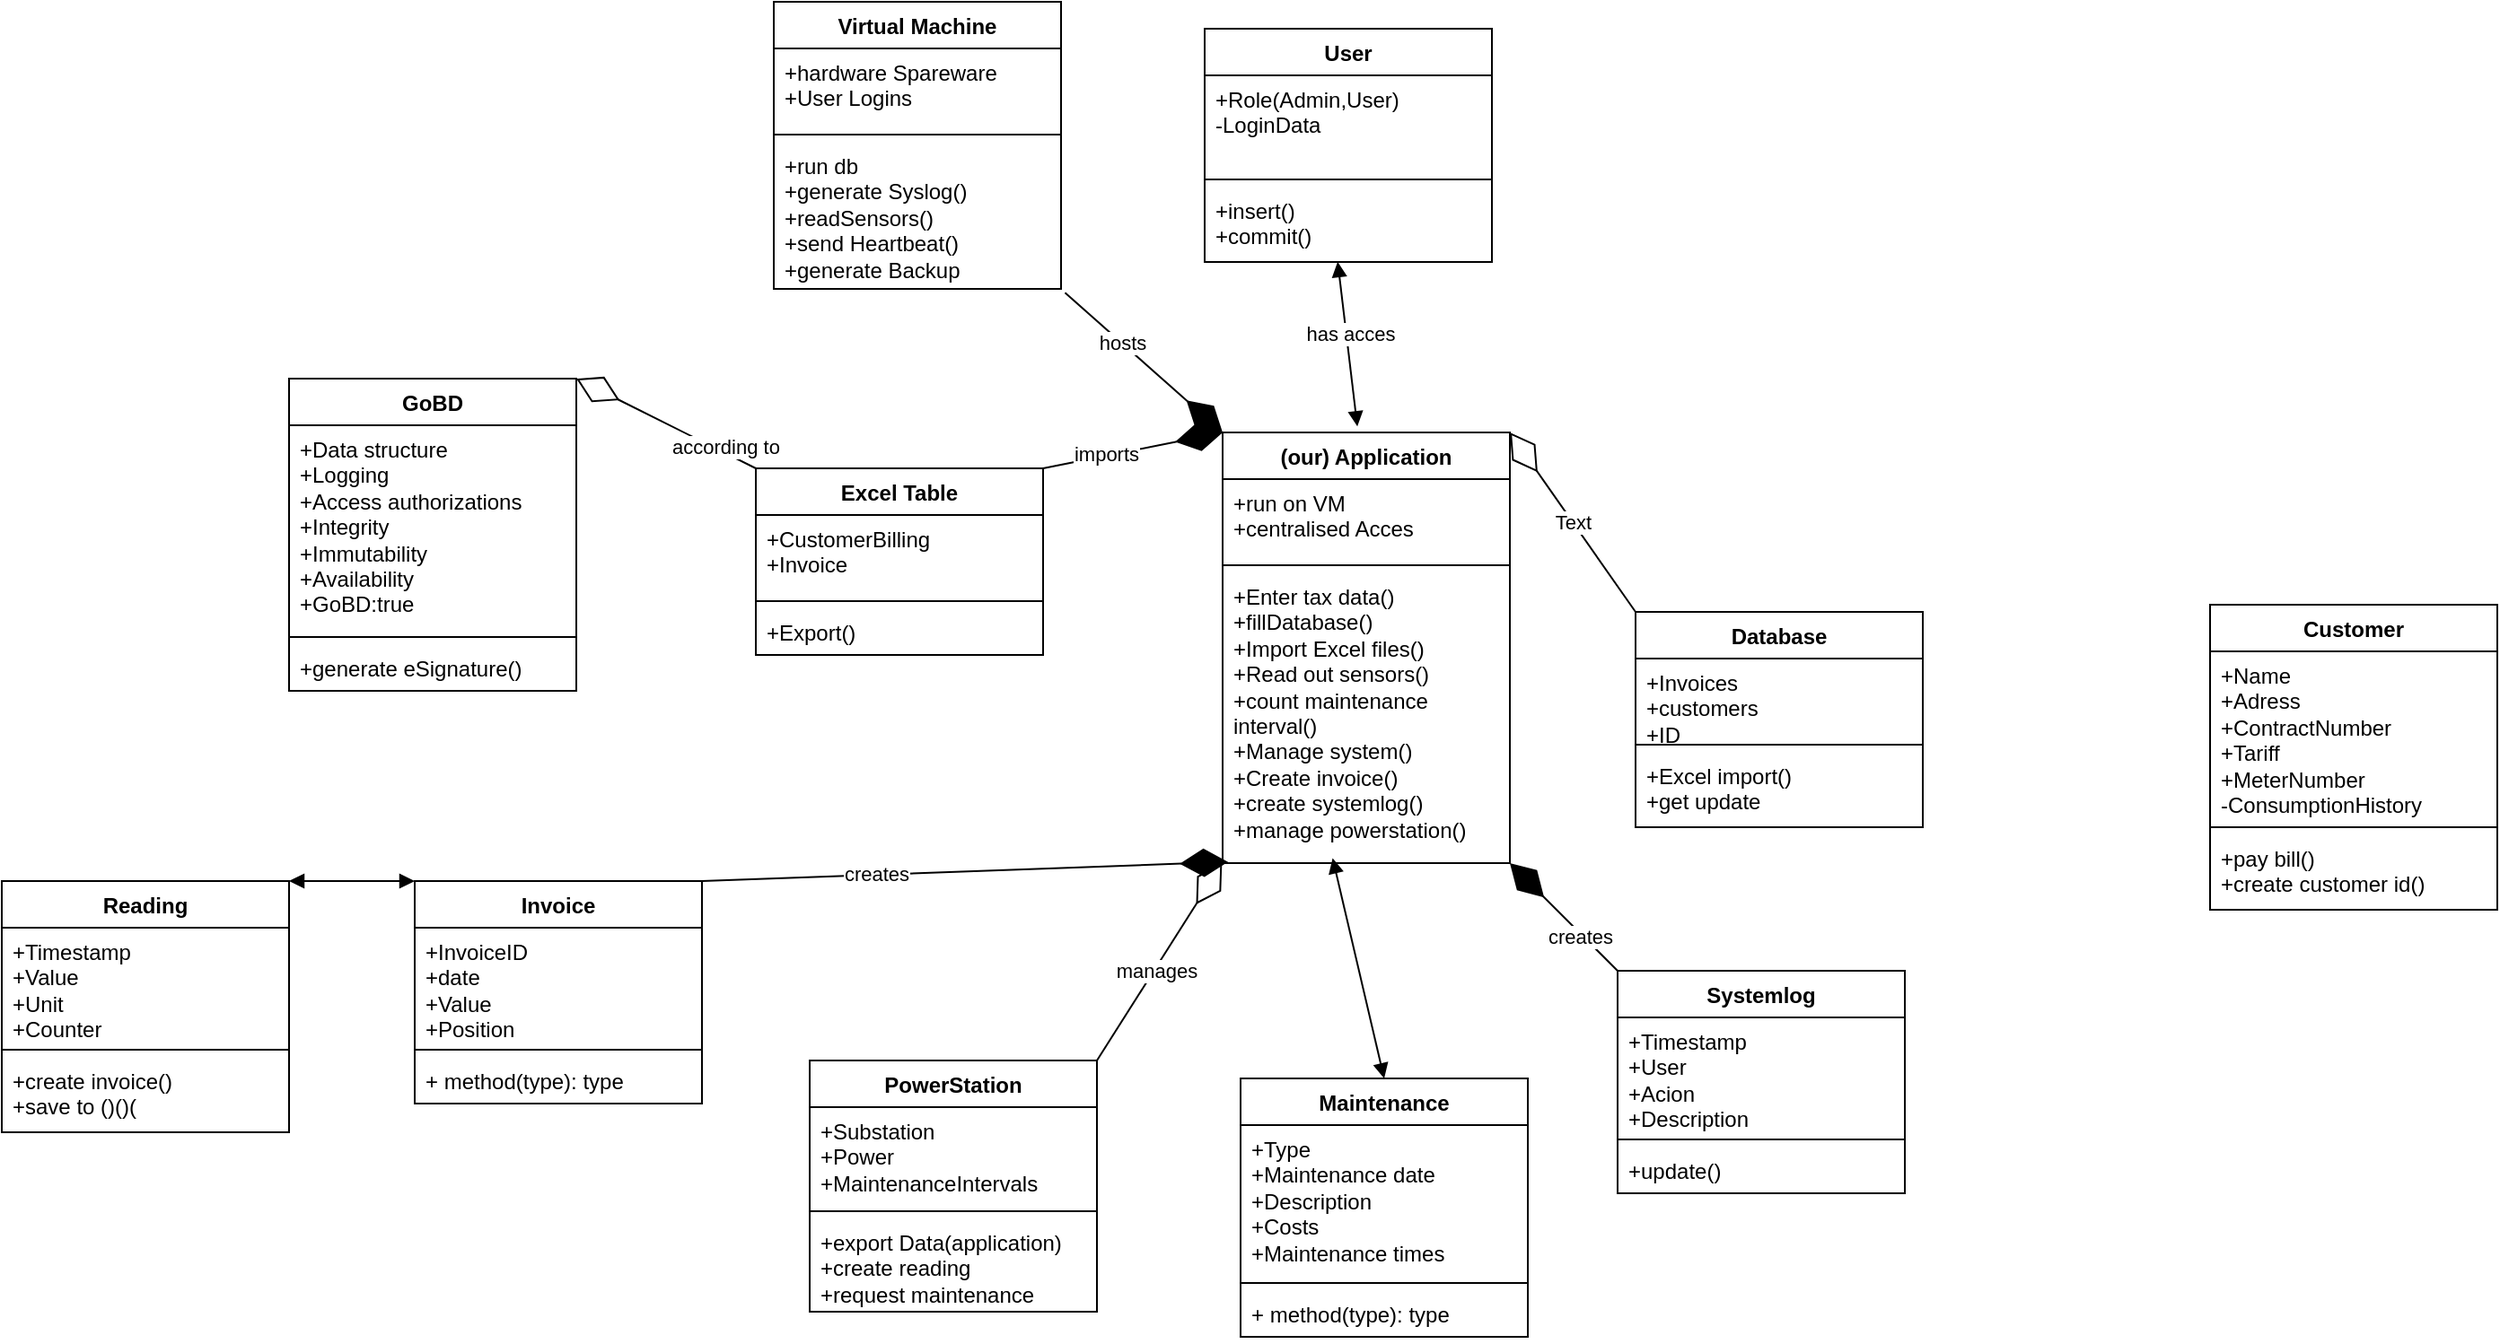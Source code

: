 <mxfile version="24.7.5">
  <diagram name="Seite-1" id="aHvB_IPBwODuhM8Xhq_G">
    <mxGraphModel dx="2592" dy="1029" grid="1" gridSize="10" guides="1" tooltips="1" connect="1" arrows="1" fold="1" page="1" pageScale="1" pageWidth="827" pageHeight="1169" math="0" shadow="0">
      <root>
        <mxCell id="0" />
        <mxCell id="1" parent="0" />
        <mxCell id="ZBBO90492bfdG4yoAvgq-25" value="Customer" style="swimlane;fontStyle=1;align=center;verticalAlign=top;childLayout=stackLayout;horizontal=1;startSize=26;horizontalStack=0;resizeParent=1;resizeParentMax=0;resizeLast=0;collapsible=1;marginBottom=0;whiteSpace=wrap;html=1;" parent="1" vertex="1">
          <mxGeometry x="960" y="386" width="160" height="170" as="geometry" />
        </mxCell>
        <mxCell id="ZBBO90492bfdG4yoAvgq-26" value="&lt;div&gt;+Name&lt;/div&gt;&lt;div&gt;+Adress&lt;/div&gt;&lt;div&gt;+ContractNumber&lt;/div&gt;&lt;div&gt;+Tariff&lt;/div&gt;&lt;div&gt;+MeterNumber&lt;/div&gt;&lt;div&gt;-ConsumptionHistory&lt;/div&gt;" style="text;strokeColor=none;fillColor=none;align=left;verticalAlign=top;spacingLeft=4;spacingRight=4;overflow=hidden;rotatable=0;points=[[0,0.5],[1,0.5]];portConstraint=eastwest;whiteSpace=wrap;html=1;" parent="ZBBO90492bfdG4yoAvgq-25" vertex="1">
          <mxGeometry y="26" width="160" height="94" as="geometry" />
        </mxCell>
        <mxCell id="ZBBO90492bfdG4yoAvgq-27" value="" style="line;strokeWidth=1;fillColor=none;align=left;verticalAlign=middle;spacingTop=-1;spacingLeft=3;spacingRight=3;rotatable=0;labelPosition=right;points=[];portConstraint=eastwest;strokeColor=inherit;" parent="ZBBO90492bfdG4yoAvgq-25" vertex="1">
          <mxGeometry y="120" width="160" height="8" as="geometry" />
        </mxCell>
        <mxCell id="ZBBO90492bfdG4yoAvgq-28" value="+pay bill()&lt;div&gt;+create customer id()&lt;/div&gt;" style="text;strokeColor=none;fillColor=none;align=left;verticalAlign=top;spacingLeft=4;spacingRight=4;overflow=hidden;rotatable=0;points=[[0,0.5],[1,0.5]];portConstraint=eastwest;whiteSpace=wrap;html=1;" parent="ZBBO90492bfdG4yoAvgq-25" vertex="1">
          <mxGeometry y="128" width="160" height="42" as="geometry" />
        </mxCell>
        <mxCell id="ZBBO90492bfdG4yoAvgq-29" value="Reading" style="swimlane;fontStyle=1;align=center;verticalAlign=top;childLayout=stackLayout;horizontal=1;startSize=26;horizontalStack=0;resizeParent=1;resizeParentMax=0;resizeLast=0;collapsible=1;marginBottom=0;whiteSpace=wrap;html=1;" parent="1" vertex="1">
          <mxGeometry x="-270" y="540" width="160" height="140" as="geometry" />
        </mxCell>
        <mxCell id="ZBBO90492bfdG4yoAvgq-30" value="&lt;div&gt;+Timestamp&lt;/div&gt;&lt;div&gt;+Value&lt;/div&gt;&lt;div&gt;+Unit&lt;/div&gt;&lt;div&gt;+Counter&lt;br&gt;&lt;/div&gt;" style="text;strokeColor=none;fillColor=none;align=left;verticalAlign=top;spacingLeft=4;spacingRight=4;overflow=hidden;rotatable=0;points=[[0,0.5],[1,0.5]];portConstraint=eastwest;whiteSpace=wrap;html=1;" parent="ZBBO90492bfdG4yoAvgq-29" vertex="1">
          <mxGeometry y="26" width="160" height="64" as="geometry" />
        </mxCell>
        <mxCell id="ZBBO90492bfdG4yoAvgq-31" value="" style="line;strokeWidth=1;fillColor=none;align=left;verticalAlign=middle;spacingTop=-1;spacingLeft=3;spacingRight=3;rotatable=0;labelPosition=right;points=[];portConstraint=eastwest;strokeColor=inherit;" parent="ZBBO90492bfdG4yoAvgq-29" vertex="1">
          <mxGeometry y="90" width="160" height="8" as="geometry" />
        </mxCell>
        <mxCell id="ZBBO90492bfdG4yoAvgq-32" value="&lt;div&gt;+create invoice()&lt;/div&gt;&lt;div&gt;+save to ()()(&lt;br&gt;&lt;/div&gt;&lt;div&gt;&lt;br&gt;&lt;/div&gt;" style="text;strokeColor=none;fillColor=none;align=left;verticalAlign=top;spacingLeft=4;spacingRight=4;overflow=hidden;rotatable=0;points=[[0,0.5],[1,0.5]];portConstraint=eastwest;whiteSpace=wrap;html=1;" parent="ZBBO90492bfdG4yoAvgq-29" vertex="1">
          <mxGeometry y="98" width="160" height="42" as="geometry" />
        </mxCell>
        <mxCell id="ZBBO90492bfdG4yoAvgq-33" value="Invoice" style="swimlane;fontStyle=1;align=center;verticalAlign=top;childLayout=stackLayout;horizontal=1;startSize=26;horizontalStack=0;resizeParent=1;resizeParentMax=0;resizeLast=0;collapsible=1;marginBottom=0;whiteSpace=wrap;html=1;" parent="1" vertex="1">
          <mxGeometry x="-40" y="540" width="160" height="124" as="geometry" />
        </mxCell>
        <mxCell id="ZBBO90492bfdG4yoAvgq-34" value="&lt;div&gt;+InvoiceID&lt;br&gt;&lt;/div&gt;&lt;div&gt;+date&lt;/div&gt;&lt;div&gt;+Value&lt;/div&gt;&lt;div&gt;+Position&lt;br&gt;&lt;/div&gt;" style="text;strokeColor=none;fillColor=none;align=left;verticalAlign=top;spacingLeft=4;spacingRight=4;overflow=hidden;rotatable=0;points=[[0,0.5],[1,0.5]];portConstraint=eastwest;whiteSpace=wrap;html=1;" parent="ZBBO90492bfdG4yoAvgq-33" vertex="1">
          <mxGeometry y="26" width="160" height="64" as="geometry" />
        </mxCell>
        <mxCell id="ZBBO90492bfdG4yoAvgq-35" value="" style="line;strokeWidth=1;fillColor=none;align=left;verticalAlign=middle;spacingTop=-1;spacingLeft=3;spacingRight=3;rotatable=0;labelPosition=right;points=[];portConstraint=eastwest;strokeColor=inherit;" parent="ZBBO90492bfdG4yoAvgq-33" vertex="1">
          <mxGeometry y="90" width="160" height="8" as="geometry" />
        </mxCell>
        <mxCell id="ZBBO90492bfdG4yoAvgq-36" value="+ method(type): type" style="text;strokeColor=none;fillColor=none;align=left;verticalAlign=top;spacingLeft=4;spacingRight=4;overflow=hidden;rotatable=0;points=[[0,0.5],[1,0.5]];portConstraint=eastwest;whiteSpace=wrap;html=1;" parent="ZBBO90492bfdG4yoAvgq-33" vertex="1">
          <mxGeometry y="98" width="160" height="26" as="geometry" />
        </mxCell>
        <mxCell id="ZBBO90492bfdG4yoAvgq-41" value="Maintenance" style="swimlane;fontStyle=1;align=center;verticalAlign=top;childLayout=stackLayout;horizontal=1;startSize=26;horizontalStack=0;resizeParent=1;resizeParentMax=0;resizeLast=0;collapsible=1;marginBottom=0;whiteSpace=wrap;html=1;" parent="1" vertex="1">
          <mxGeometry x="420" y="650" width="160" height="144" as="geometry" />
        </mxCell>
        <mxCell id="ZBBO90492bfdG4yoAvgq-42" value="+Type&lt;br&gt;+Maintenance date&lt;br&gt;+Description&lt;br&gt;+Costs&lt;br&gt;+Maintenance times" style="text;strokeColor=none;fillColor=none;align=left;verticalAlign=top;spacingLeft=4;spacingRight=4;overflow=hidden;rotatable=0;points=[[0,0.5],[1,0.5]];portConstraint=eastwest;whiteSpace=wrap;html=1;" parent="ZBBO90492bfdG4yoAvgq-41" vertex="1">
          <mxGeometry y="26" width="160" height="84" as="geometry" />
        </mxCell>
        <mxCell id="ZBBO90492bfdG4yoAvgq-43" value="" style="line;strokeWidth=1;fillColor=none;align=left;verticalAlign=middle;spacingTop=-1;spacingLeft=3;spacingRight=3;rotatable=0;labelPosition=right;points=[];portConstraint=eastwest;strokeColor=inherit;" parent="ZBBO90492bfdG4yoAvgq-41" vertex="1">
          <mxGeometry y="110" width="160" height="8" as="geometry" />
        </mxCell>
        <mxCell id="ZBBO90492bfdG4yoAvgq-44" value="+ method(type): type" style="text;strokeColor=none;fillColor=none;align=left;verticalAlign=top;spacingLeft=4;spacingRight=4;overflow=hidden;rotatable=0;points=[[0,0.5],[1,0.5]];portConstraint=eastwest;whiteSpace=wrap;html=1;" parent="ZBBO90492bfdG4yoAvgq-41" vertex="1">
          <mxGeometry y="118" width="160" height="26" as="geometry" />
        </mxCell>
        <mxCell id="ZBBO90492bfdG4yoAvgq-45" value="User" style="swimlane;fontStyle=1;align=center;verticalAlign=top;childLayout=stackLayout;horizontal=1;startSize=26;horizontalStack=0;resizeParent=1;resizeParentMax=0;resizeLast=0;collapsible=1;marginBottom=0;whiteSpace=wrap;html=1;" parent="1" vertex="1">
          <mxGeometry x="400" y="65" width="160" height="130" as="geometry" />
        </mxCell>
        <mxCell id="ZBBO90492bfdG4yoAvgq-46" value="&lt;div&gt;+Role(Admin,User)&lt;/div&gt;&lt;div&gt;-LoginData&lt;br&gt;&lt;/div&gt;" style="text;strokeColor=none;fillColor=none;align=left;verticalAlign=top;spacingLeft=4;spacingRight=4;overflow=hidden;rotatable=0;points=[[0,0.5],[1,0.5]];portConstraint=eastwest;whiteSpace=wrap;html=1;" parent="ZBBO90492bfdG4yoAvgq-45" vertex="1">
          <mxGeometry y="26" width="160" height="54" as="geometry" />
        </mxCell>
        <mxCell id="ZBBO90492bfdG4yoAvgq-47" value="" style="line;strokeWidth=1;fillColor=none;align=left;verticalAlign=middle;spacingTop=-1;spacingLeft=3;spacingRight=3;rotatable=0;labelPosition=right;points=[];portConstraint=eastwest;strokeColor=inherit;" parent="ZBBO90492bfdG4yoAvgq-45" vertex="1">
          <mxGeometry y="80" width="160" height="8" as="geometry" />
        </mxCell>
        <mxCell id="ZBBO90492bfdG4yoAvgq-48" value="&lt;div&gt;+insert()&lt;/div&gt;&lt;div&gt;+commit()&lt;br&gt;&lt;/div&gt;" style="text;strokeColor=none;fillColor=none;align=left;verticalAlign=top;spacingLeft=4;spacingRight=4;overflow=hidden;rotatable=0;points=[[0,0.5],[1,0.5]];portConstraint=eastwest;whiteSpace=wrap;html=1;" parent="ZBBO90492bfdG4yoAvgq-45" vertex="1">
          <mxGeometry y="88" width="160" height="42" as="geometry" />
        </mxCell>
        <mxCell id="ZBBO90492bfdG4yoAvgq-49" value="Systemlog" style="swimlane;fontStyle=1;align=center;verticalAlign=top;childLayout=stackLayout;horizontal=1;startSize=26;horizontalStack=0;resizeParent=1;resizeParentMax=0;resizeLast=0;collapsible=1;marginBottom=0;whiteSpace=wrap;html=1;" parent="1" vertex="1">
          <mxGeometry x="630" y="590" width="160" height="124" as="geometry" />
        </mxCell>
        <mxCell id="ZBBO90492bfdG4yoAvgq-50" value="&lt;div&gt;+Timestamp&lt;/div&gt;&lt;div&gt;+User&lt;/div&gt;&lt;div&gt;+Acion&lt;/div&gt;&lt;div&gt;+Description&lt;br&gt;&lt;/div&gt;" style="text;strokeColor=none;fillColor=none;align=left;verticalAlign=top;spacingLeft=4;spacingRight=4;overflow=hidden;rotatable=0;points=[[0,0.5],[1,0.5]];portConstraint=eastwest;whiteSpace=wrap;html=1;" parent="ZBBO90492bfdG4yoAvgq-49" vertex="1">
          <mxGeometry y="26" width="160" height="64" as="geometry" />
        </mxCell>
        <mxCell id="ZBBO90492bfdG4yoAvgq-51" value="" style="line;strokeWidth=1;fillColor=none;align=left;verticalAlign=middle;spacingTop=-1;spacingLeft=3;spacingRight=3;rotatable=0;labelPosition=right;points=[];portConstraint=eastwest;strokeColor=inherit;" parent="ZBBO90492bfdG4yoAvgq-49" vertex="1">
          <mxGeometry y="90" width="160" height="8" as="geometry" />
        </mxCell>
        <mxCell id="ZBBO90492bfdG4yoAvgq-52" value="+update()" style="text;strokeColor=none;fillColor=none;align=left;verticalAlign=top;spacingLeft=4;spacingRight=4;overflow=hidden;rotatable=0;points=[[0,0.5],[1,0.5]];portConstraint=eastwest;whiteSpace=wrap;html=1;" parent="ZBBO90492bfdG4yoAvgq-49" vertex="1">
          <mxGeometry y="98" width="160" height="26" as="geometry" />
        </mxCell>
        <mxCell id="ZBBO90492bfdG4yoAvgq-57" value="Database" style="swimlane;fontStyle=1;align=center;verticalAlign=top;childLayout=stackLayout;horizontal=1;startSize=26;horizontalStack=0;resizeParent=1;resizeParentMax=0;resizeLast=0;collapsible=1;marginBottom=0;whiteSpace=wrap;html=1;" parent="1" vertex="1">
          <mxGeometry x="640" y="390" width="160" height="120" as="geometry" />
        </mxCell>
        <mxCell id="ZBBO90492bfdG4yoAvgq-58" value="&lt;div&gt;+Invoices&lt;/div&gt;&lt;div&gt;+customers&lt;br&gt;&lt;/div&gt;&lt;div&gt;+ID&lt;/div&gt;" style="text;strokeColor=none;fillColor=none;align=left;verticalAlign=top;spacingLeft=4;spacingRight=4;overflow=hidden;rotatable=0;points=[[0,0.5],[1,0.5]];portConstraint=eastwest;whiteSpace=wrap;html=1;" parent="ZBBO90492bfdG4yoAvgq-57" vertex="1">
          <mxGeometry y="26" width="160" height="44" as="geometry" />
        </mxCell>
        <mxCell id="ZBBO90492bfdG4yoAvgq-59" value="" style="line;strokeWidth=1;fillColor=none;align=left;verticalAlign=middle;spacingTop=-1;spacingLeft=3;spacingRight=3;rotatable=0;labelPosition=right;points=[];portConstraint=eastwest;strokeColor=inherit;" parent="ZBBO90492bfdG4yoAvgq-57" vertex="1">
          <mxGeometry y="70" width="160" height="8" as="geometry" />
        </mxCell>
        <mxCell id="ZBBO90492bfdG4yoAvgq-60" value="&lt;div&gt;+Excel import()&lt;/div&gt;&lt;div&gt;+get update&lt;br&gt;&lt;/div&gt;" style="text;strokeColor=none;fillColor=none;align=left;verticalAlign=top;spacingLeft=4;spacingRight=4;overflow=hidden;rotatable=0;points=[[0,0.5],[1,0.5]];portConstraint=eastwest;whiteSpace=wrap;html=1;" parent="ZBBO90492bfdG4yoAvgq-57" vertex="1">
          <mxGeometry y="78" width="160" height="42" as="geometry" />
        </mxCell>
        <mxCell id="ZBBO90492bfdG4yoAvgq-61" value="Virtual Machine" style="swimlane;fontStyle=1;align=center;verticalAlign=top;childLayout=stackLayout;horizontal=1;startSize=26;horizontalStack=0;resizeParent=1;resizeParentMax=0;resizeLast=0;collapsible=1;marginBottom=0;whiteSpace=wrap;html=1;" parent="1" vertex="1">
          <mxGeometry x="160" y="50" width="160" height="160" as="geometry" />
        </mxCell>
        <mxCell id="ZBBO90492bfdG4yoAvgq-62" value="&lt;div&gt;+hardware Spareware&lt;/div&gt;&lt;div&gt;+User Logins&lt;br&gt;&lt;/div&gt;" style="text;strokeColor=none;fillColor=none;align=left;verticalAlign=top;spacingLeft=4;spacingRight=4;overflow=hidden;rotatable=0;points=[[0,0.5],[1,0.5]];portConstraint=eastwest;whiteSpace=wrap;html=1;" parent="ZBBO90492bfdG4yoAvgq-61" vertex="1">
          <mxGeometry y="26" width="160" height="44" as="geometry" />
        </mxCell>
        <mxCell id="ZBBO90492bfdG4yoAvgq-63" value="" style="line;strokeWidth=1;fillColor=none;align=left;verticalAlign=middle;spacingTop=-1;spacingLeft=3;spacingRight=3;rotatable=0;labelPosition=right;points=[];portConstraint=eastwest;strokeColor=inherit;" parent="ZBBO90492bfdG4yoAvgq-61" vertex="1">
          <mxGeometry y="70" width="160" height="8" as="geometry" />
        </mxCell>
        <mxCell id="ZBBO90492bfdG4yoAvgq-64" value="&lt;div&gt;+run db&lt;br&gt;&lt;/div&gt;&lt;div&gt;+generate Syslog()&lt;/div&gt;&lt;div&gt;+readSensors()&lt;/div&gt;&lt;div&gt;+send Heartbeat()&lt;/div&gt;&lt;div&gt;+generate Backup&lt;br&gt;&lt;/div&gt;" style="text;strokeColor=none;fillColor=none;align=left;verticalAlign=top;spacingLeft=4;spacingRight=4;overflow=hidden;rotatable=0;points=[[0,0.5],[1,0.5]];portConstraint=eastwest;whiteSpace=wrap;html=1;" parent="ZBBO90492bfdG4yoAvgq-61" vertex="1">
          <mxGeometry y="78" width="160" height="82" as="geometry" />
        </mxCell>
        <mxCell id="VF4ZLNEH07NSgRviTgvj-1" value="GoBD" style="swimlane;fontStyle=1;align=center;verticalAlign=top;childLayout=stackLayout;horizontal=1;startSize=26;horizontalStack=0;resizeParent=1;resizeParentMax=0;resizeLast=0;collapsible=1;marginBottom=0;whiteSpace=wrap;html=1;" parent="1" vertex="1">
          <mxGeometry x="-110" y="260" width="160" height="174" as="geometry" />
        </mxCell>
        <mxCell id="VF4ZLNEH07NSgRviTgvj-2" value="+Data structure&lt;br&gt;+Logging&lt;br&gt;+Access authorizations&lt;br&gt;+Integrity&lt;br&gt;+Immutability&lt;br&gt;+Availability&lt;div&gt;+GoBD:true&lt;/div&gt;" style="text;strokeColor=none;fillColor=none;align=left;verticalAlign=top;spacingLeft=4;spacingRight=4;overflow=hidden;rotatable=0;points=[[0,0.5],[1,0.5]];portConstraint=eastwest;whiteSpace=wrap;html=1;" parent="VF4ZLNEH07NSgRviTgvj-1" vertex="1">
          <mxGeometry y="26" width="160" height="114" as="geometry" />
        </mxCell>
        <mxCell id="VF4ZLNEH07NSgRviTgvj-3" value="" style="line;strokeWidth=1;fillColor=none;align=left;verticalAlign=middle;spacingTop=-1;spacingLeft=3;spacingRight=3;rotatable=0;labelPosition=right;points=[];portConstraint=eastwest;strokeColor=inherit;" parent="VF4ZLNEH07NSgRviTgvj-1" vertex="1">
          <mxGeometry y="140" width="160" height="8" as="geometry" />
        </mxCell>
        <mxCell id="VF4ZLNEH07NSgRviTgvj-4" value="+generate eSignature()" style="text;strokeColor=none;fillColor=none;align=left;verticalAlign=top;spacingLeft=4;spacingRight=4;overflow=hidden;rotatable=0;points=[[0,0.5],[1,0.5]];portConstraint=eastwest;whiteSpace=wrap;html=1;" parent="VF4ZLNEH07NSgRviTgvj-1" vertex="1">
          <mxGeometry y="148" width="160" height="26" as="geometry" />
        </mxCell>
        <mxCell id="VF4ZLNEH07NSgRviTgvj-5" value="(our) Application " style="swimlane;fontStyle=1;align=center;verticalAlign=top;childLayout=stackLayout;horizontal=1;startSize=26;horizontalStack=0;resizeParent=1;resizeParentMax=0;resizeLast=0;collapsible=1;marginBottom=0;whiteSpace=wrap;html=1;" parent="1" vertex="1">
          <mxGeometry x="410" y="290" width="160" height="240" as="geometry" />
        </mxCell>
        <mxCell id="VF4ZLNEH07NSgRviTgvj-6" value="&lt;div&gt;+run on VM&lt;/div&gt;&lt;div&gt;+centralised Acces&lt;br&gt;&lt;/div&gt;" style="text;strokeColor=none;fillColor=none;align=left;verticalAlign=top;spacingLeft=4;spacingRight=4;overflow=hidden;rotatable=0;points=[[0,0.5],[1,0.5]];portConstraint=eastwest;whiteSpace=wrap;html=1;" parent="VF4ZLNEH07NSgRviTgvj-5" vertex="1">
          <mxGeometry y="26" width="160" height="44" as="geometry" />
        </mxCell>
        <mxCell id="VF4ZLNEH07NSgRviTgvj-7" value="" style="line;strokeWidth=1;fillColor=none;align=left;verticalAlign=middle;spacingTop=-1;spacingLeft=3;spacingRight=3;rotatable=0;labelPosition=right;points=[];portConstraint=eastwest;strokeColor=inherit;" parent="VF4ZLNEH07NSgRviTgvj-5" vertex="1">
          <mxGeometry y="70" width="160" height="8" as="geometry" />
        </mxCell>
        <mxCell id="VF4ZLNEH07NSgRviTgvj-8" value="+Enter tax data()&lt;br&gt;+fillDatabase()&lt;br&gt;+Import Excel files()&lt;br&gt;+Read out sensors()&lt;br&gt;+count maintenance interval()&lt;br&gt;+Manage system()&lt;br&gt;+Create invoice()&lt;div&gt;+create systemlog()&lt;br&gt;&lt;div&gt;+manage powerstation()&lt;/div&gt;&lt;/div&gt;" style="text;strokeColor=none;fillColor=none;align=left;verticalAlign=top;spacingLeft=4;spacingRight=4;overflow=hidden;rotatable=0;points=[[0,0.5],[1,0.5]];portConstraint=eastwest;whiteSpace=wrap;html=1;" parent="VF4ZLNEH07NSgRviTgvj-5" vertex="1">
          <mxGeometry y="78" width="160" height="162" as="geometry" />
        </mxCell>
        <mxCell id="4zU0zEFNwCVZivAdMPrO-1" value="PowerStation" style="swimlane;fontStyle=1;align=center;verticalAlign=top;childLayout=stackLayout;horizontal=1;startSize=26;horizontalStack=0;resizeParent=1;resizeParentMax=0;resizeLast=0;collapsible=1;marginBottom=0;whiteSpace=wrap;html=1;" parent="1" vertex="1">
          <mxGeometry x="180" y="640" width="160" height="140" as="geometry" />
        </mxCell>
        <mxCell id="4zU0zEFNwCVZivAdMPrO-2" value="&lt;div&gt;+Substation&lt;/div&gt;&lt;div&gt;+Power&lt;/div&gt;&lt;div&gt;+MaintenanceIntervals&lt;br&gt;&lt;/div&gt;" style="text;strokeColor=none;fillColor=none;align=left;verticalAlign=top;spacingLeft=4;spacingRight=4;overflow=hidden;rotatable=0;points=[[0,0.5],[1,0.5]];portConstraint=eastwest;whiteSpace=wrap;html=1;" parent="4zU0zEFNwCVZivAdMPrO-1" vertex="1">
          <mxGeometry y="26" width="160" height="54" as="geometry" />
        </mxCell>
        <mxCell id="4zU0zEFNwCVZivAdMPrO-3" value="" style="line;strokeWidth=1;fillColor=none;align=left;verticalAlign=middle;spacingTop=-1;spacingLeft=3;spacingRight=3;rotatable=0;labelPosition=right;points=[];portConstraint=eastwest;strokeColor=inherit;" parent="4zU0zEFNwCVZivAdMPrO-1" vertex="1">
          <mxGeometry y="80" width="160" height="8" as="geometry" />
        </mxCell>
        <mxCell id="4zU0zEFNwCVZivAdMPrO-4" value="&lt;div&gt;+export Data(application)&lt;/div&gt;&lt;div&gt;+create reading&lt;br&gt;&lt;/div&gt;&lt;div&gt;+request maintenance&lt;/div&gt;" style="text;strokeColor=none;fillColor=none;align=left;verticalAlign=top;spacingLeft=4;spacingRight=4;overflow=hidden;rotatable=0;points=[[0,0.5],[1,0.5]];portConstraint=eastwest;whiteSpace=wrap;html=1;" parent="4zU0zEFNwCVZivAdMPrO-1" vertex="1">
          <mxGeometry y="88" width="160" height="52" as="geometry" />
        </mxCell>
        <mxCell id="4zU0zEFNwCVZivAdMPrO-5" value="Excel Table" style="swimlane;fontStyle=1;align=center;verticalAlign=top;childLayout=stackLayout;horizontal=1;startSize=26;horizontalStack=0;resizeParent=1;resizeParentMax=0;resizeLast=0;collapsible=1;marginBottom=0;whiteSpace=wrap;html=1;" parent="1" vertex="1">
          <mxGeometry x="150" y="310" width="160" height="104" as="geometry" />
        </mxCell>
        <mxCell id="4zU0zEFNwCVZivAdMPrO-6" value="&lt;div&gt;+CustomerBilling&lt;/div&gt;&lt;div&gt;+Invoice&lt;br&gt;&lt;/div&gt;" style="text;strokeColor=none;fillColor=none;align=left;verticalAlign=top;spacingLeft=4;spacingRight=4;overflow=hidden;rotatable=0;points=[[0,0.5],[1,0.5]];portConstraint=eastwest;whiteSpace=wrap;html=1;" parent="4zU0zEFNwCVZivAdMPrO-5" vertex="1">
          <mxGeometry y="26" width="160" height="44" as="geometry" />
        </mxCell>
        <mxCell id="4zU0zEFNwCVZivAdMPrO-7" value="" style="line;strokeWidth=1;fillColor=none;align=left;verticalAlign=middle;spacingTop=-1;spacingLeft=3;spacingRight=3;rotatable=0;labelPosition=right;points=[];portConstraint=eastwest;strokeColor=inherit;" parent="4zU0zEFNwCVZivAdMPrO-5" vertex="1">
          <mxGeometry y="70" width="160" height="8" as="geometry" />
        </mxCell>
        <mxCell id="4zU0zEFNwCVZivAdMPrO-8" value="+Export()" style="text;strokeColor=none;fillColor=none;align=left;verticalAlign=top;spacingLeft=4;spacingRight=4;overflow=hidden;rotatable=0;points=[[0,0.5],[1,0.5]];portConstraint=eastwest;whiteSpace=wrap;html=1;" parent="4zU0zEFNwCVZivAdMPrO-5" vertex="1">
          <mxGeometry y="78" width="160" height="26" as="geometry" />
        </mxCell>
        <mxCell id="4zU0zEFNwCVZivAdMPrO-9" value="" style="endArrow=diamondThin;endFill=0;endSize=24;html=1;rounded=0;exitX=0;exitY=0;exitDx=0;exitDy=0;entryX=1;entryY=0;entryDx=0;entryDy=0;" parent="1" source="ZBBO90492bfdG4yoAvgq-57" target="VF4ZLNEH07NSgRviTgvj-5" edge="1">
          <mxGeometry width="160" relative="1" as="geometry">
            <mxPoint x="570" y="540" as="sourcePoint" />
            <mxPoint x="660" y="280" as="targetPoint" />
          </mxGeometry>
        </mxCell>
        <mxCell id="4zU0zEFNwCVZivAdMPrO-12" value="Text" style="edgeLabel;html=1;align=center;verticalAlign=middle;resizable=0;points=[];" parent="4zU0zEFNwCVZivAdMPrO-9" vertex="1" connectable="0">
          <mxGeometry x="-0.004" relative="1" as="geometry">
            <mxPoint as="offset" />
          </mxGeometry>
        </mxCell>
        <mxCell id="4zU0zEFNwCVZivAdMPrO-10" value="" style="endArrow=diamondThin;endFill=1;endSize=24;html=1;rounded=0;exitX=1;exitY=0;exitDx=0;exitDy=0;entryX=0.019;entryY=0.996;entryDx=0;entryDy=0;entryPerimeter=0;" parent="1" source="ZBBO90492bfdG4yoAvgq-33" target="VF4ZLNEH07NSgRviTgvj-8" edge="1">
          <mxGeometry width="160" relative="1" as="geometry">
            <mxPoint x="370" y="730" as="sourcePoint" />
            <mxPoint x="270" y="480" as="targetPoint" />
          </mxGeometry>
        </mxCell>
        <mxCell id="4zU0zEFNwCVZivAdMPrO-11" value="creates" style="edgeLabel;html=1;align=center;verticalAlign=middle;resizable=0;points=[];" parent="4zU0zEFNwCVZivAdMPrO-10" vertex="1" connectable="0">
          <mxGeometry x="-0.339" y="1" relative="1" as="geometry">
            <mxPoint as="offset" />
          </mxGeometry>
        </mxCell>
        <mxCell id="MdBIhFHOUfNdPn80uGgL-1" value="" style="endArrow=diamondThin;endFill=0;endSize=24;html=1;rounded=0;exitX=1;exitY=0;exitDx=0;exitDy=0;entryX=-0.002;entryY=1.001;entryDx=0;entryDy=0;entryPerimeter=0;" parent="1" source="4zU0zEFNwCVZivAdMPrO-1" target="VF4ZLNEH07NSgRviTgvj-8" edge="1">
          <mxGeometry width="160" relative="1" as="geometry">
            <mxPoint x="590" y="530" as="sourcePoint" />
            <mxPoint x="390" y="620" as="targetPoint" />
          </mxGeometry>
        </mxCell>
        <mxCell id="MdBIhFHOUfNdPn80uGgL-2" value="manages" style="edgeLabel;html=1;align=center;verticalAlign=middle;resizable=0;points=[];" parent="MdBIhFHOUfNdPn80uGgL-1" vertex="1" connectable="0">
          <mxGeometry x="-0.079" y="-1" relative="1" as="geometry">
            <mxPoint as="offset" />
          </mxGeometry>
        </mxCell>
        <mxCell id="skOiWTPtM-ehacBvCOUa-1" value="" style="endArrow=diamondThin;endFill=1;endSize=24;html=1;rounded=0;exitX=0;exitY=0;exitDx=0;exitDy=0;entryX=1;entryY=1;entryDx=0;entryDy=0;entryPerimeter=0;" edge="1" parent="1" source="ZBBO90492bfdG4yoAvgq-49" target="VF4ZLNEH07NSgRviTgvj-8">
          <mxGeometry width="160" relative="1" as="geometry">
            <mxPoint x="720" y="580" as="sourcePoint" />
            <mxPoint x="620" y="540" as="targetPoint" />
          </mxGeometry>
        </mxCell>
        <mxCell id="skOiWTPtM-ehacBvCOUa-2" value="creates" style="edgeLabel;html=1;align=center;verticalAlign=middle;resizable=0;points=[];" vertex="1" connectable="0" parent="skOiWTPtM-ehacBvCOUa-1">
          <mxGeometry x="-0.329" y="1" relative="1" as="geometry">
            <mxPoint as="offset" />
          </mxGeometry>
        </mxCell>
        <mxCell id="skOiWTPtM-ehacBvCOUa-3" value="" style="endArrow=diamondThin;endFill=1;endSize=24;html=1;rounded=0;entryX=0;entryY=0;entryDx=0;entryDy=0;exitX=1.014;exitY=1.026;exitDx=0;exitDy=0;exitPerimeter=0;" edge="1" parent="1" source="ZBBO90492bfdG4yoAvgq-64" target="VF4ZLNEH07NSgRviTgvj-5">
          <mxGeometry width="160" relative="1" as="geometry">
            <mxPoint x="560" y="210" as="sourcePoint" />
            <mxPoint x="680" y="200" as="targetPoint" />
          </mxGeometry>
        </mxCell>
        <mxCell id="skOiWTPtM-ehacBvCOUa-4" value="hosts" style="edgeLabel;html=1;align=center;verticalAlign=middle;resizable=0;points=[];" vertex="1" connectable="0" parent="skOiWTPtM-ehacBvCOUa-3">
          <mxGeometry x="-0.296" relative="1" as="geometry">
            <mxPoint as="offset" />
          </mxGeometry>
        </mxCell>
        <mxCell id="skOiWTPtM-ehacBvCOUa-5" value="" style="endArrow=diamondThin;endFill=0;endSize=24;html=1;rounded=0;entryX=1;entryY=0;entryDx=0;entryDy=0;exitX=0;exitY=0;exitDx=0;exitDy=0;" edge="1" parent="1" source="4zU0zEFNwCVZivAdMPrO-5" target="VF4ZLNEH07NSgRviTgvj-1">
          <mxGeometry width="160" relative="1" as="geometry">
            <mxPoint x="90" y="270" as="sourcePoint" />
            <mxPoint x="250" y="270" as="targetPoint" />
          </mxGeometry>
        </mxCell>
        <mxCell id="skOiWTPtM-ehacBvCOUa-7" value="according to" style="edgeLabel;html=1;align=center;verticalAlign=middle;resizable=0;points=[];" vertex="1" connectable="0" parent="skOiWTPtM-ehacBvCOUa-5">
          <mxGeometry x="-0.63" y="-3" relative="1" as="geometry">
            <mxPoint as="offset" />
          </mxGeometry>
        </mxCell>
        <mxCell id="skOiWTPtM-ehacBvCOUa-8" value="" style="endArrow=diamondThin;endFill=1;endSize=24;html=1;rounded=0;exitX=1;exitY=0;exitDx=0;exitDy=0;entryX=0;entryY=0;entryDx=0;entryDy=0;" edge="1" parent="1" source="4zU0zEFNwCVZivAdMPrO-5" target="VF4ZLNEH07NSgRviTgvj-5">
          <mxGeometry width="160" relative="1" as="geometry">
            <mxPoint x="170" y="460" as="sourcePoint" />
            <mxPoint x="340" y="340" as="targetPoint" />
          </mxGeometry>
        </mxCell>
        <mxCell id="skOiWTPtM-ehacBvCOUa-9" value="imports" style="edgeLabel;html=1;align=center;verticalAlign=middle;resizable=0;points=[];" vertex="1" connectable="0" parent="skOiWTPtM-ehacBvCOUa-8">
          <mxGeometry x="-0.293" y="1" relative="1" as="geometry">
            <mxPoint as="offset" />
          </mxGeometry>
        </mxCell>
        <mxCell id="skOiWTPtM-ehacBvCOUa-10" value="" style="endArrow=block;startArrow=block;endFill=1;startFill=1;html=1;rounded=0;exitX=0.383;exitY=0.983;exitDx=0;exitDy=0;exitPerimeter=0;entryX=0.5;entryY=0;entryDx=0;entryDy=0;" edge="1" parent="1" source="VF4ZLNEH07NSgRviTgvj-8" target="ZBBO90492bfdG4yoAvgq-41">
          <mxGeometry width="160" relative="1" as="geometry">
            <mxPoint x="430" y="600" as="sourcePoint" />
            <mxPoint x="590" y="600" as="targetPoint" />
          </mxGeometry>
        </mxCell>
        <mxCell id="skOiWTPtM-ehacBvCOUa-11" value="" style="endArrow=block;startArrow=block;endFill=1;startFill=1;html=1;rounded=0;exitX=0.463;exitY=0.998;exitDx=0;exitDy=0;exitPerimeter=0;entryX=0.469;entryY=-0.014;entryDx=0;entryDy=0;entryPerimeter=0;" edge="1" parent="1" source="ZBBO90492bfdG4yoAvgq-48" target="VF4ZLNEH07NSgRviTgvj-5">
          <mxGeometry width="160" relative="1" as="geometry">
            <mxPoint x="450" y="250" as="sourcePoint" />
            <mxPoint x="610" y="250" as="targetPoint" />
          </mxGeometry>
        </mxCell>
        <mxCell id="skOiWTPtM-ehacBvCOUa-12" value="has acces" style="edgeLabel;html=1;align=center;verticalAlign=middle;resizable=0;points=[];" vertex="1" connectable="0" parent="skOiWTPtM-ehacBvCOUa-11">
          <mxGeometry x="-0.123" y="2" relative="1" as="geometry">
            <mxPoint as="offset" />
          </mxGeometry>
        </mxCell>
        <mxCell id="skOiWTPtM-ehacBvCOUa-13" value="" style="endArrow=block;startArrow=block;endFill=1;startFill=1;html=1;rounded=0;entryX=0;entryY=0;entryDx=0;entryDy=0;exitX=1;exitY=0;exitDx=0;exitDy=0;" edge="1" parent="1" source="ZBBO90492bfdG4yoAvgq-29" target="ZBBO90492bfdG4yoAvgq-33">
          <mxGeometry width="160" relative="1" as="geometry">
            <mxPoint x="-160" y="740" as="sourcePoint" />
            <mxPoint y="740" as="targetPoint" />
          </mxGeometry>
        </mxCell>
      </root>
    </mxGraphModel>
  </diagram>
</mxfile>
